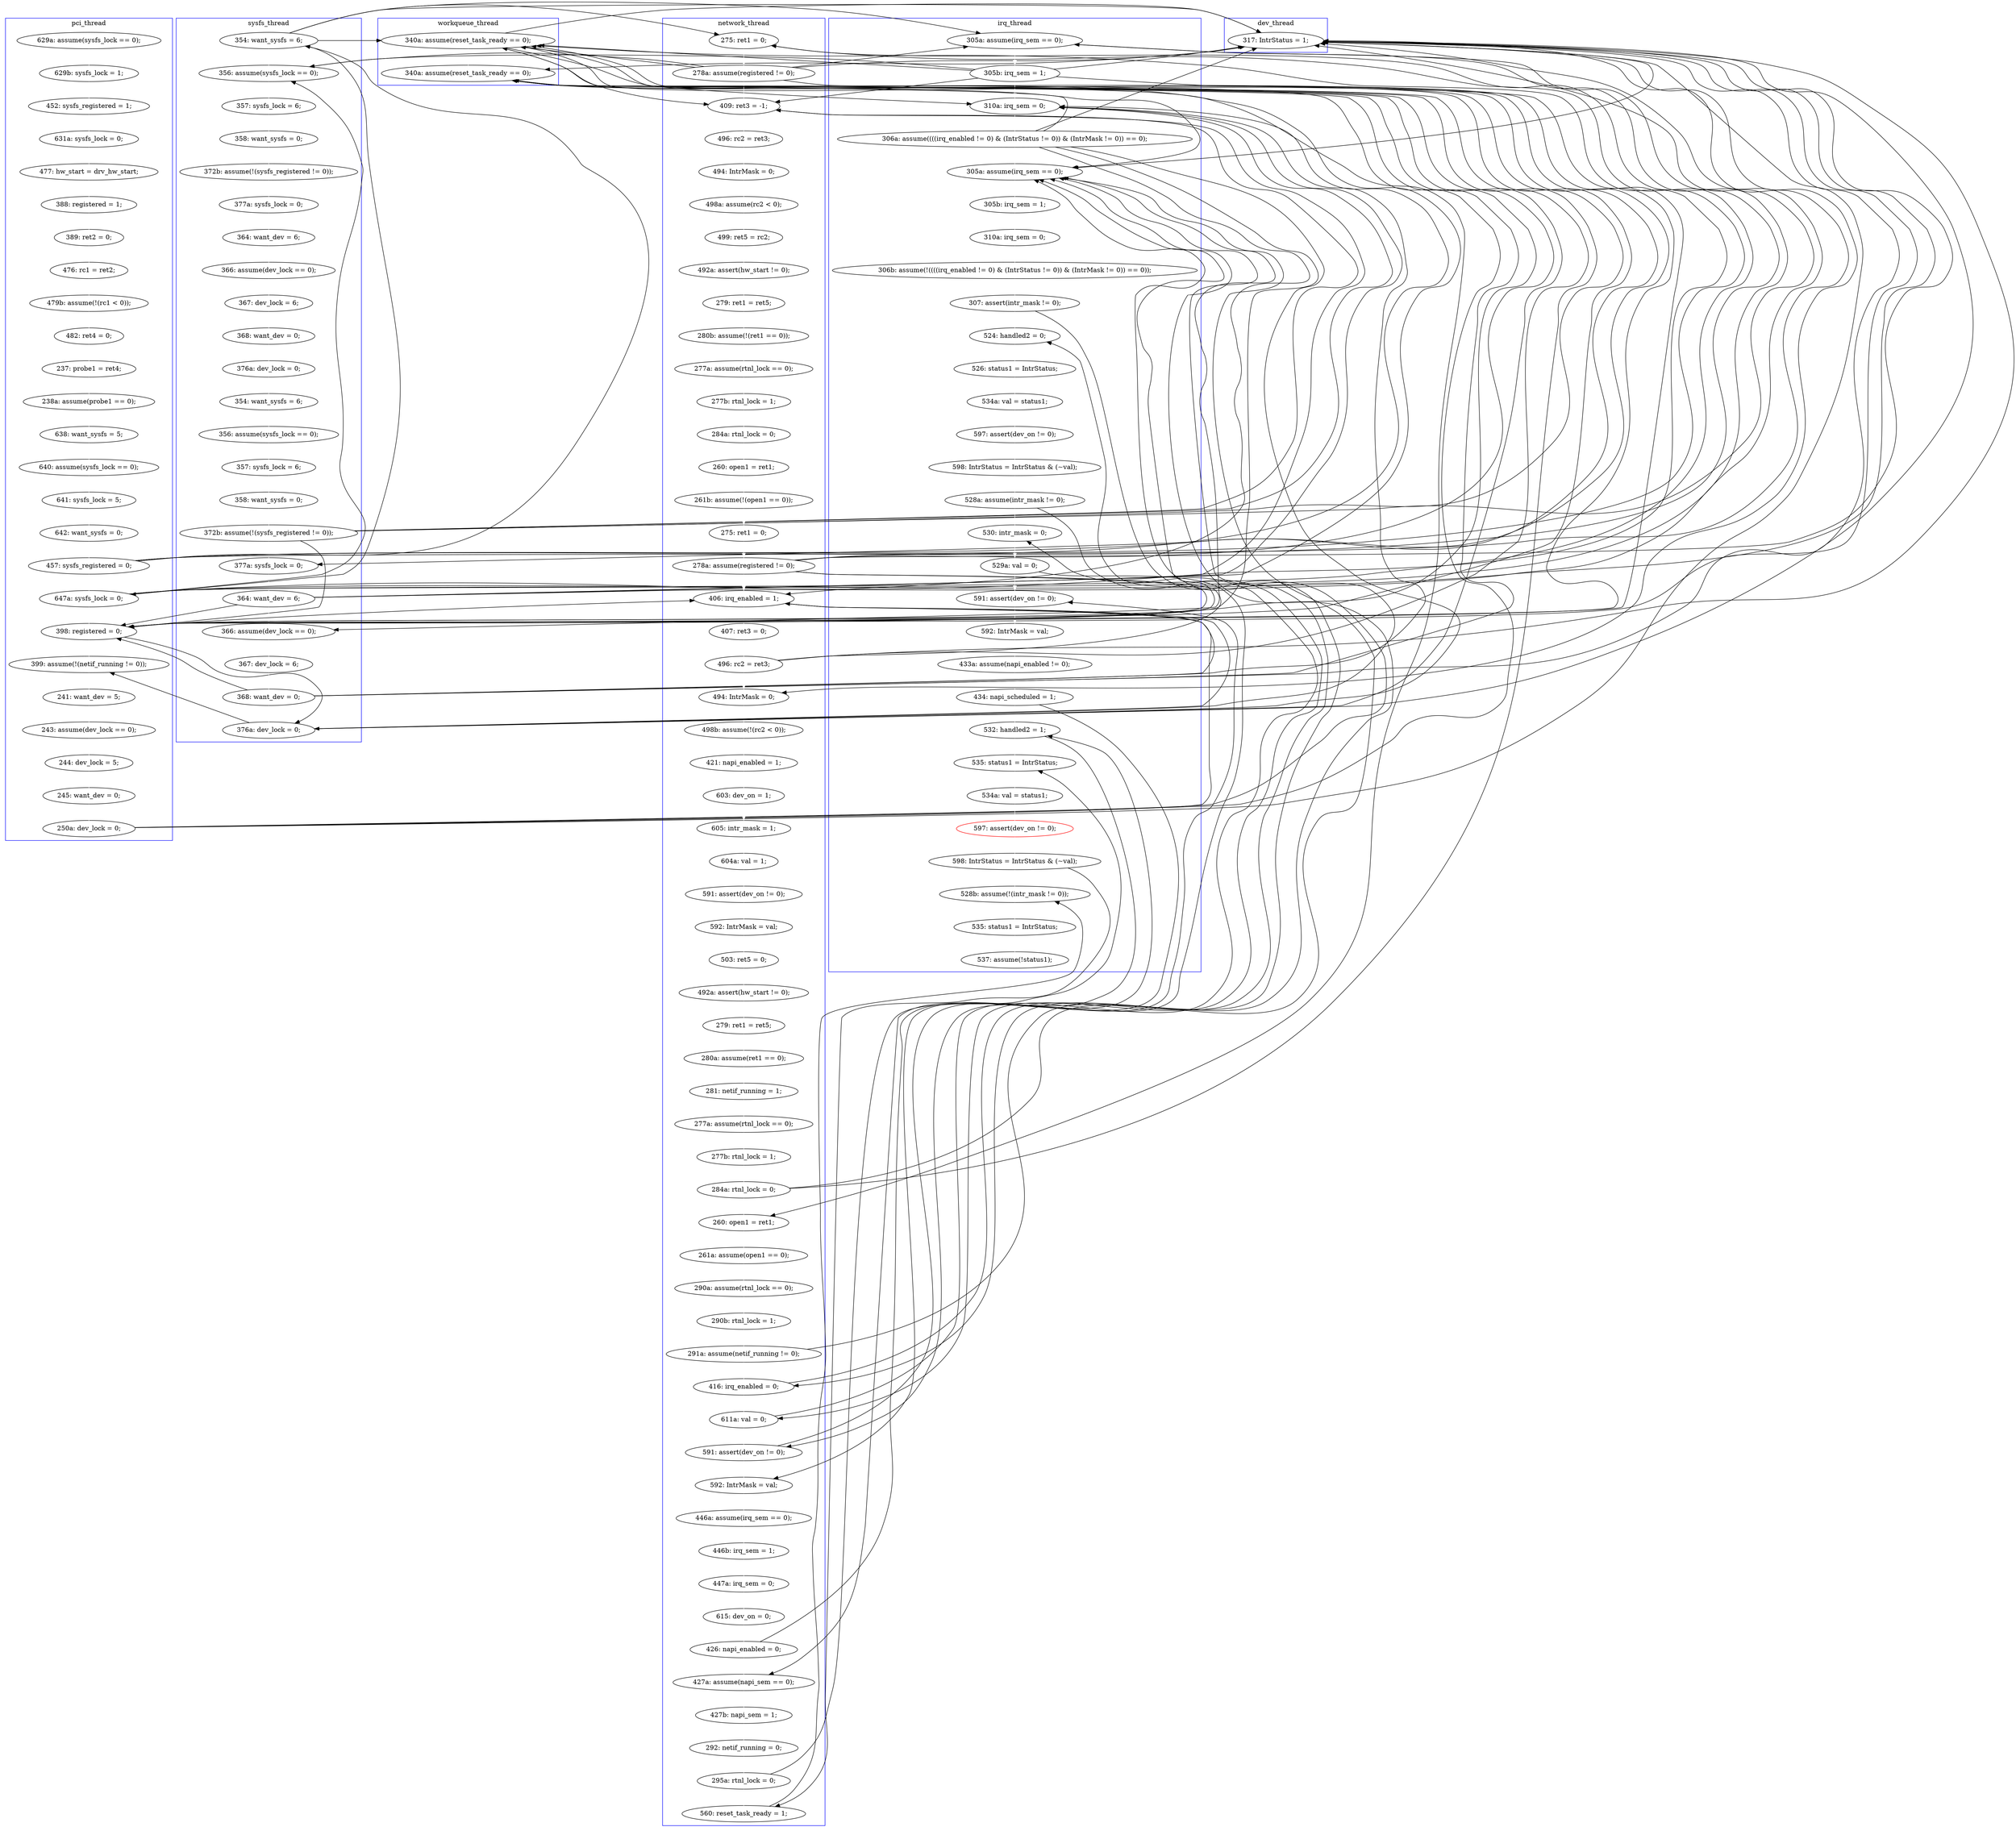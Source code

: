 digraph Counterexample {
	267 -> 268 [color = white, style = solid]
	300 -> 303 [color = black, style = solid, constraint = false]
	163 -> 183 [color = black, style = solid, constraint = false]
	116 -> 124 [color = black, style = solid, constraint = false]
	132 -> 135 [color = white, style = solid]
	81 -> 117 [color = black, style = solid, constraint = false]
	121 -> 216 [color = black, style = solid, constraint = false]
	189 -> 191 [color = white, style = solid]
	283 -> 293 [color = white, style = solid]
	191 -> 194 [color = white, style = solid]
	76 -> 187 [color = black, style = solid, constraint = false]
	177 -> 183 [color = black, style = solid, constraint = false]
	213 -> 214 [color = white, style = solid]
	154 -> 167 [color = black, style = solid, constraint = false]
	261 -> 262 [color = white, style = solid]
	55 -> 61 [color = white, style = solid]
	116 -> 120 [color = white, style = solid]
	39 -> 45 [color = white, style = solid]
	112 -> 113 [color = white, style = solid]
	116 -> 167 [color = black, style = solid, constraint = false]
	120 -> 121 [color = white, style = solid]
	33 -> 36 [color = white, style = solid]
	86 -> 187 [color = black, style = solid, constraint = false]
	268 -> 269 [color = black, style = solid, constraint = false]
	88 -> 124 [color = black, style = solid, constraint = false]
	284 -> 285 [color = white, style = solid]
	226 -> 237 [color = white, style = solid]
	82 -> 93 [color = black, style = solid, constraint = false]
	236 -> 242 [color = white, style = solid]
	203 -> 206 [color = white, style = solid]
	82 -> 87 [color = black, style = solid, constraint = false]
	113 -> 114 [color = white, style = solid]
	254 -> 255 [color = black, style = solid, constraint = false]
	173 -> 174 [color = white, style = solid]
	274 -> 275 [color = white, style = solid]
	116 -> 117 [color = black, style = solid, constraint = false]
	206 -> 207 [color = white, style = solid]
	259 -> 269 [color = white, style = solid]
	187 -> 229 [color = black, style = solid, constraint = false]
	117 -> 124 [color = black, style = solid, constraint = false]
	177 -> 187 [color = black, style = solid, constraint = false]
	151 -> 183 [color = white, style = solid]
	152 -> 153 [color = white, style = solid]
	98 -> 99 [color = white, style = solid]
	81 -> 87 [color = black, style = solid, constraint = false]
	229 -> 230 [color = white, style = solid]
	288 -> 289 [color = white, style = solid]
	76 -> 117 [color = black, style = solid, constraint = false]
	64 -> 76 [color = white, style = solid]
	76 -> 87 [color = black, style = solid, constraint = false]
	141 -> 144 [color = white, style = solid]
	117 -> 120 [color = black, style = solid, constraint = false]
	154 -> 187 [color = black, style = solid, constraint = false]
	121 -> 187 [color = black, style = solid, constraint = false]
	168 -> 183 [color = black, style = solid, constraint = false]
	220 -> 223 [color = white, style = solid]
	163 -> 187 [color = black, style = solid, constraint = false]
	121 -> 167 [color = black, style = solid, constraint = false]
	163 -> 229 [color = white, style = solid]
	116 -> 187 [color = black, style = solid, constraint = false]
	185 -> 189 [color = white, style = solid]
	161 -> 163 [color = white, style = solid]
	131 -> 132 [color = white, style = solid]
	268 -> 283 [color = white, style = solid]
	76 -> 82 [color = white, style = solid]
	215 -> 217 [color = white, style = solid]
	151 -> 161 [color = black, style = solid, constraint = false]
	94 -> 95 [color = white, style = solid]
	269 -> 273 [color = white, style = solid]
	46 -> 47 [color = white, style = solid]
	289 -> 293 [color = black, style = solid, constraint = false]
	125 -> 127 [color = white, style = solid]
	184 -> 185 [color = white, style = solid]
	207 -> 208 [color = white, style = solid]
	185 -> 229 [color = black, style = solid, constraint = false]
	211 -> 212 [color = white, style = solid]
	51 -> 52 [color = white, style = solid]
	117 -> 187 [color = black, style = solid, constraint = false]
	208 -> 211 [color = white, style = solid]
	81 -> 93 [color = white, style = solid]
	212 -> 213 [color = white, style = solid]
	29 -> 33 [color = white, style = solid]
	167 -> 216 [color = black, style = solid, constraint = false]
	154 -> 183 [color = black, style = solid, constraint = false]
	108 -> 112 [color = white, style = solid]
	154 -> 168 [color = white, style = solid]
	255 -> 257 [color = black, style = solid, constraint = false]
	140 -> 141 [color = white, style = solid]
	215 -> 229 [color = black, style = solid, constraint = false]
	163 -> 167 [color = black, style = solid, constraint = false]
	299 -> 303 [color = white, style = solid]
	82 -> 84 [color = black, style = solid, constraint = false]
	281 -> 283 [color = black, style = solid, constraint = false]
	105 -> 106 [color = white, style = solid]
	174 -> 175 [color = white, style = solid]
	84 -> 86 [color = white, style = solid]
	81 -> 187 [color = black, style = solid, constraint = false]
	139 -> 140 [color = white, style = solid]
	86 -> 93 [color = black, style = solid, constraint = false]
	104 -> 105 [color = white, style = solid]
	242 -> 243 [color = white, style = solid]
	82 -> 117 [color = black, style = solid, constraint = false]
	82 -> 167 [color = white, style = solid]
	86 -> 117 [color = black, style = solid, constraint = false]
	47 -> 50 [color = white, style = solid]
	82 -> 187 [color = black, style = solid, constraint = false]
	236 -> 237 [color = black, style = solid, constraint = false]
	224 -> 226 [color = white, style = solid]
	168 -> 216 [color = black, style = solid, constraint = false]
	117 -> 161 [color = black, style = solid, constraint = false]
	36 -> 39 [color = white, style = solid]
	167 -> 183 [color = black, style = solid, constraint = false]
	88 -> 187 [color = black, style = solid, constraint = false]
	215 -> 216 [color = black, style = solid, constraint = false]
	163 -> 216 [color = black, style = solid, constraint = false]
	273 -> 274 [color = white, style = solid]
	87 -> 88 [color = white, style = solid]
	95 -> 98 [color = white, style = solid]
	297 -> 299 [color = white, style = solid]
	235 -> 236 [color = white, style = solid]
	167 -> 187 [color = black, style = solid, constraint = false]
	293 -> 295 [color = white, style = solid]
	303 -> 323 [color = white, style = solid]
	177 -> 216 [color = black, style = solid, constraint = false]
	257 -> 258 [color = white, style = solid]
	175 -> 176 [color = white, style = solid]
	151 -> 187 [color = black, style = solid, constraint = false]
	116 -> 161 [color = black, style = solid, constraint = false]
	76 -> 81 [color = black, style = solid, constraint = false]
	45 -> 46 [color = white, style = solid]
	81 -> 84 [color = black, style = solid, constraint = false]
	323 -> 324 [color = white, style = solid]
	258 -> 261 [color = white, style = solid]
	86 -> 124 [color = white, style = solid]
	62 -> 63 [color = white, style = solid]
	163 -> 168 [color = black, style = solid, constraint = false]
	63 -> 64 [color = white, style = solid]
	255 -> 259 [color = white, style = solid]
	233 -> 235 [color = white, style = solid]
	237 -> 255 [color = white, style = solid]
	50 -> 51 [color = white, style = solid]
	103 -> 104 [color = white, style = solid]
	167 -> 170 [color = white, style = solid]
	138 -> 139 [color = white, style = solid]
	277 -> 281 [color = white, style = solid]
	170 -> 173 [color = white, style = solid]
	28 -> 29 [color = white, style = solid]
	86 -> 167 [color = black, style = solid, constraint = false]
	81 -> 82 [color = black, style = solid, constraint = false]
	86 -> 87 [color = black, style = solid, constraint = false]
	185 -> 187 [color = black, style = solid, constraint = false]
	154 -> 161 [color = black, style = solid, constraint = false]
	259 -> 261 [color = black, style = solid, constraint = false]
	168 -> 170 [color = black, style = solid, constraint = false]
	245 -> 247 [color = white, style = solid]
	275 -> 277 [color = white, style = solid]
	168 -> 187 [color = black, style = solid, constraint = false]
	247 -> 249 [color = white, style = solid]
	216 -> 229 [color = black, style = solid, constraint = false]
	88 -> 161 [color = white, style = solid]
	76 -> 84 [color = black, style = solid, constraint = false]
	202 -> 203 [color = white, style = solid]
	167 -> 229 [color = black, style = solid, constraint = false]
	93 -> 94 [color = white, style = solid]
	167 -> 168 [color = black, style = solid, constraint = false]
	254 -> 257 [color = white, style = solid]
	130 -> 131 [color = white, style = solid]
	144 -> 149 [color = white, style = solid]
	117 -> 167 [color = black, style = solid, constraint = false]
	106 -> 108 [color = white, style = solid]
	88 -> 93 [color = black, style = solid, constraint = false]
	151 -> 216 [color = black, style = solid, constraint = false]
	153 -> 154 [color = white, style = solid]
	135 -> 138 [color = white, style = solid]
	88 -> 167 [color = black, style = solid, constraint = false]
	154 -> 216 [color = black, style = solid, constraint = false]
	88 -> 117 [color = black, style = solid, constraint = false]
	223 -> 224 [color = white, style = solid]
	151 -> 152 [color = black, style = solid, constraint = false]
	121 -> 124 [color = black, style = solid, constraint = false]
	230 -> 233 [color = white, style = solid]
	187 -> 216 [color = black, style = solid, constraint = false]
	243 -> 245 [color = white, style = solid]
	262 -> 267 [color = white, style = solid]
	127 -> 129 [color = white, style = solid]
	295 -> 297 [color = white, style = solid]
	114 -> 116 [color = white, style = solid]
	199 -> 200 [color = white, style = solid]
	185 -> 216 [color = black, style = solid, constraint = false]
	168 -> 229 [color = black, style = solid, constraint = false]
	285 -> 288 [color = white, style = solid]
	52 -> 55 [color = white, style = solid]
	217 -> 220 [color = white, style = solid]
	176 -> 177 [color = white, style = solid]
	99 -> 102 [color = white, style = solid]
	289 -> 300 [color = white, style = solid]
	121 -> 161 [color = black, style = solid, constraint = false]
	258 -> 259 [color = black, style = solid, constraint = false]
	61 -> 62 [color = white, style = solid]
	187 -> 189 [color = black, style = solid, constraint = false]
	117 -> 216 [color = white, style = solid]
	281 -> 284 [color = white, style = solid]
	177 -> 229 [color = black, style = solid, constraint = false]
	226 -> 229 [color = black, style = solid, constraint = false]
	283 -> 284 [color = black, style = solid, constraint = false]
	129 -> 130 [color = white, style = solid]
	149 -> 151 [color = white, style = solid]
	194 -> 198 [color = white, style = solid]
	200 -> 202 [color = white, style = solid]
	151 -> 167 [color = black, style = solid, constraint = false]
	216 -> 217 [color = black, style = solid, constraint = false]
	102 -> 103 [color = white, style = solid]
	121 -> 152 [color = white, style = solid]
	237 -> 242 [color = black, style = solid, constraint = false]
	183 -> 184 [color = white, style = solid]
	124 -> 125 [color = white, style = solid]
	198 -> 199 [color = white, style = solid]
	214 -> 215 [color = white, style = solid]
	249 -> 254 [color = white, style = solid]
	299 -> 300 [color = black, style = solid, constraint = false]
	subgraph cluster7 {
		label = dev_thread
		color = blue
		187  [label = "317: IntrStatus = 1;"]
	}
	subgraph cluster1 {
		label = pci_thread
		color = blue
		47  [label = "476: rc1 = ret2;"]
		82  [label = "647a: sysfs_lock = 0;"]
		176  [label = "245: want_dev = 0;"]
		46  [label = "389: ret2 = 0;"]
		52  [label = "237: probe1 = ret4;"]
		28  [label = "629a: assume(sysfs_lock == 0);"]
		173  [label = "241: want_dev = 5;"]
		167  [label = "398: registered = 0;"]
		33  [label = "452: sysfs_registered = 1;"]
		36  [label = "631a: sysfs_lock = 0;"]
		64  [label = "642: want_sysfs = 0;"]
		177  [label = "250a: dev_lock = 0;"]
		50  [label = "479b: assume(!(rc1 < 0));"]
		175  [label = "244: dev_lock = 5;"]
		61  [label = "638: want_sysfs = 5;"]
		62  [label = "640: assume(sysfs_lock == 0);"]
		29  [label = "629b: sysfs_lock = 1;"]
		39  [label = "477: hw_start = drv_hw_start;"]
		63  [label = "641: sysfs_lock = 5;"]
		45  [label = "388: registered = 1;"]
		174  [label = "243: assume(dev_lock == 0);"]
		55  [label = "238a: assume(probe1 == 0);"]
		170  [label = "399: assume(!(netif_running != 0));"]
		51  [label = "482: ret4 = 0;"]
		76  [label = "457: sysfs_registered = 0;"]
	}
	subgraph cluster5 {
		label = workqueue_thread
		color = blue
		216  [label = "340a: assume(reset_task_ready == 0);"]
		117  [label = "340a: assume(reset_task_ready == 0);"]
	}
	subgraph cluster6 {
		label = sysfs_thread
		color = blue
		153  [label = "367: dev_lock = 6;"]
		112  [label = "356: assume(sysfs_lock == 0);"]
		168  [label = "376a: dev_lock = 0;"]
		120  [label = "377a: sysfs_lock = 0;"]
		152  [label = "366: assume(dev_lock == 0);"]
		98  [label = "372b: assume(!(sysfs_registered != 0));"]
		116  [label = "372b: assume(!(sysfs_registered != 0));"]
		121  [label = "364: want_dev = 6;"]
		104  [label = "367: dev_lock = 6;"]
		113  [label = "357: sysfs_lock = 6;"]
		105  [label = "368: want_dev = 0;"]
		102  [label = "364: want_dev = 6;"]
		99  [label = "377a: sysfs_lock = 0;"]
		154  [label = "368: want_dev = 0;"]
		103  [label = "366: assume(dev_lock == 0);"]
		95  [label = "358: want_sysfs = 0;"]
		93  [label = "356: assume(sysfs_lock == 0);"]
		106  [label = "376a: dev_lock = 0;"]
		114  [label = "358: want_sysfs = 0;"]
		81  [label = "354: want_sysfs = 6;"]
		94  [label = "357: sysfs_lock = 6;"]
		108  [label = "354: want_sysfs = 6;"]
	}
	subgraph cluster3 {
		label = irq_thread
		color = blue
		247  [label = "597: assert(dev_on != 0);"]
		267  [label = "433a: assume(napi_enabled != 0);"]
		88  [label = "305b: irq_sem = 1;"]
		262  [label = "592: IntrMask = val;"]
		249  [label = "598: IntrStatus = IntrStatus & (~val);"]
		245  [label = "534a: val = status1;"]
		303  [label = "528b: assume(!(intr_mask != 0));"]
		297  [label = "597: assert(dev_on != 0);", color = red]
		229  [label = "305a: assume(irq_sem == 0);"]
		258  [label = "529a: val = 0;"]
		268  [label = "434: napi_scheduled = 1;"]
		293  [label = "535: status1 = IntrStatus;"]
		230  [label = "305b: irq_sem = 1;"]
		87  [label = "305a: assume(irq_sem == 0);"]
		254  [label = "528a: assume(intr_mask != 0);"]
		299  [label = "598: IntrStatus = IntrStatus & (~val);"]
		324  [label = "537: assume(!status1);"]
		261  [label = "591: assert(dev_on != 0);"]
		163  [label = "306a: assume((((irq_enabled != 0) & (IntrStatus != 0)) & (IntrMask != 0)) == 0);"]
		295  [label = "534a: val = status1;"]
		257  [label = "530: intr_mask = 0;"]
		283  [label = "532: handled2 = 1;"]
		323  [label = "535: status1 = IntrStatus;"]
		161  [label = "310a: irq_sem = 0;"]
		236  [label = "307: assert(intr_mask != 0);"]
		242  [label = "524: handled2 = 0;"]
		235  [label = "306b: assume(!((((irq_enabled != 0) & (IntrStatus != 0)) & (IntrMask != 0)) == 0));"]
		233  [label = "310a: irq_sem = 0;"]
		243  [label = "526: status1 = IntrStatus;"]
	}
	subgraph cluster2 {
		label = network_thread
		color = blue
		191  [label = "498b: assume(!(rc2 < 0));"]
		139  [label = "277b: rtnl_lock = 1;"]
		185  [label = "496: rc2 = ret3;"]
		131  [label = "492a: assert(hw_start != 0);"]
		274  [label = "446b: irq_sem = 1;"]
		124  [label = "409: ret3 = -1;"]
		284  [label = "427a: assume(napi_sem == 0);"]
		213  [label = "277a: assume(rtnl_lock == 0);"]
		273  [label = "446a: assume(irq_sem == 0);"]
		125  [label = "496: rc2 = ret3;"]
		281  [label = "426: napi_enabled = 0;"]
		140  [label = "284a: rtnl_lock = 0;"]
		224  [label = "290b: rtnl_lock = 1;"]
		237  [label = "416: irq_enabled = 0;"]
		144  [label = "261b: assume(!(open1 == 0));"]
		84  [label = "275: ret1 = 0;"]
		135  [label = "280b: assume(!(ret1 == 0));"]
		223  [label = "290a: assume(rtnl_lock == 0);"]
		269  [label = "592: IntrMask = val;"]
		189  [label = "494: IntrMask = 0;"]
		207  [label = "492a: assert(hw_start != 0);"]
		217  [label = "260: open1 = ret1;"]
		138  [label = "277a: assume(rtnl_lock == 0);"]
		132  [label = "279: ret1 = ret5;"]
		200  [label = "604a: val = 1;"]
		198  [label = "603: dev_on = 1;"]
		277  [label = "615: dev_on = 0;"]
		86  [label = "278a: assume(registered != 0);"]
		214  [label = "277b: rtnl_lock = 1;"]
		226  [label = "291a: assume(netif_running != 0);"]
		199  [label = "605: intr_mask = 1;"]
		202  [label = "591: assert(dev_on != 0);"]
		130  [label = "499: ret5 = rc2;"]
		285  [label = "427b: napi_sem = 1;"]
		220  [label = "261a: assume(open1 == 0);"]
		288  [label = "292: netif_running = 0;"]
		215  [label = "284a: rtnl_lock = 0;"]
		184  [label = "407: ret3 = 0;"]
		141  [label = "260: open1 = ret1;"]
		127  [label = "494: IntrMask = 0;"]
		255  [label = "611a: val = 0;"]
		259  [label = "591: assert(dev_on != 0);"]
		149  [label = "275: ret1 = 0;"]
		211  [label = "280a: assume(ret1 == 0);"]
		275  [label = "447a: irq_sem = 0;"]
		208  [label = "279: ret1 = ret5;"]
		129  [label = "498a: assume(rc2 < 0);"]
		206  [label = "503: ret5 = 0;"]
		203  [label = "592: IntrMask = val;"]
		183  [label = "406: irq_enabled = 1;"]
		300  [label = "560: reset_task_ready = 1;"]
		212  [label = "281: netif_running = 1;"]
		194  [label = "421: napi_enabled = 1;"]
		151  [label = "278a: assume(registered != 0);"]
		289  [label = "295a: rtnl_lock = 0;"]
	}
}